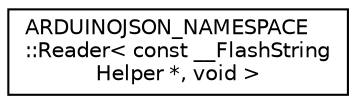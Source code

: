 digraph "Graphical Class Hierarchy"
{
 // LATEX_PDF_SIZE
  edge [fontname="Helvetica",fontsize="10",labelfontname="Helvetica",labelfontsize="10"];
  node [fontname="Helvetica",fontsize="10",shape=record];
  rankdir="LR";
  Node0 [label="ARDUINOJSON_NAMESPACE\l::Reader\< const __FlashString\lHelper *, void \>",height=0.2,width=0.4,color="black", fillcolor="white", style="filled",URL="$structARDUINOJSON__NAMESPACE_1_1Reader_3_01const_01____FlashStringHelper_01_5_00_01void_01_4.html",tooltip=" "];
}
